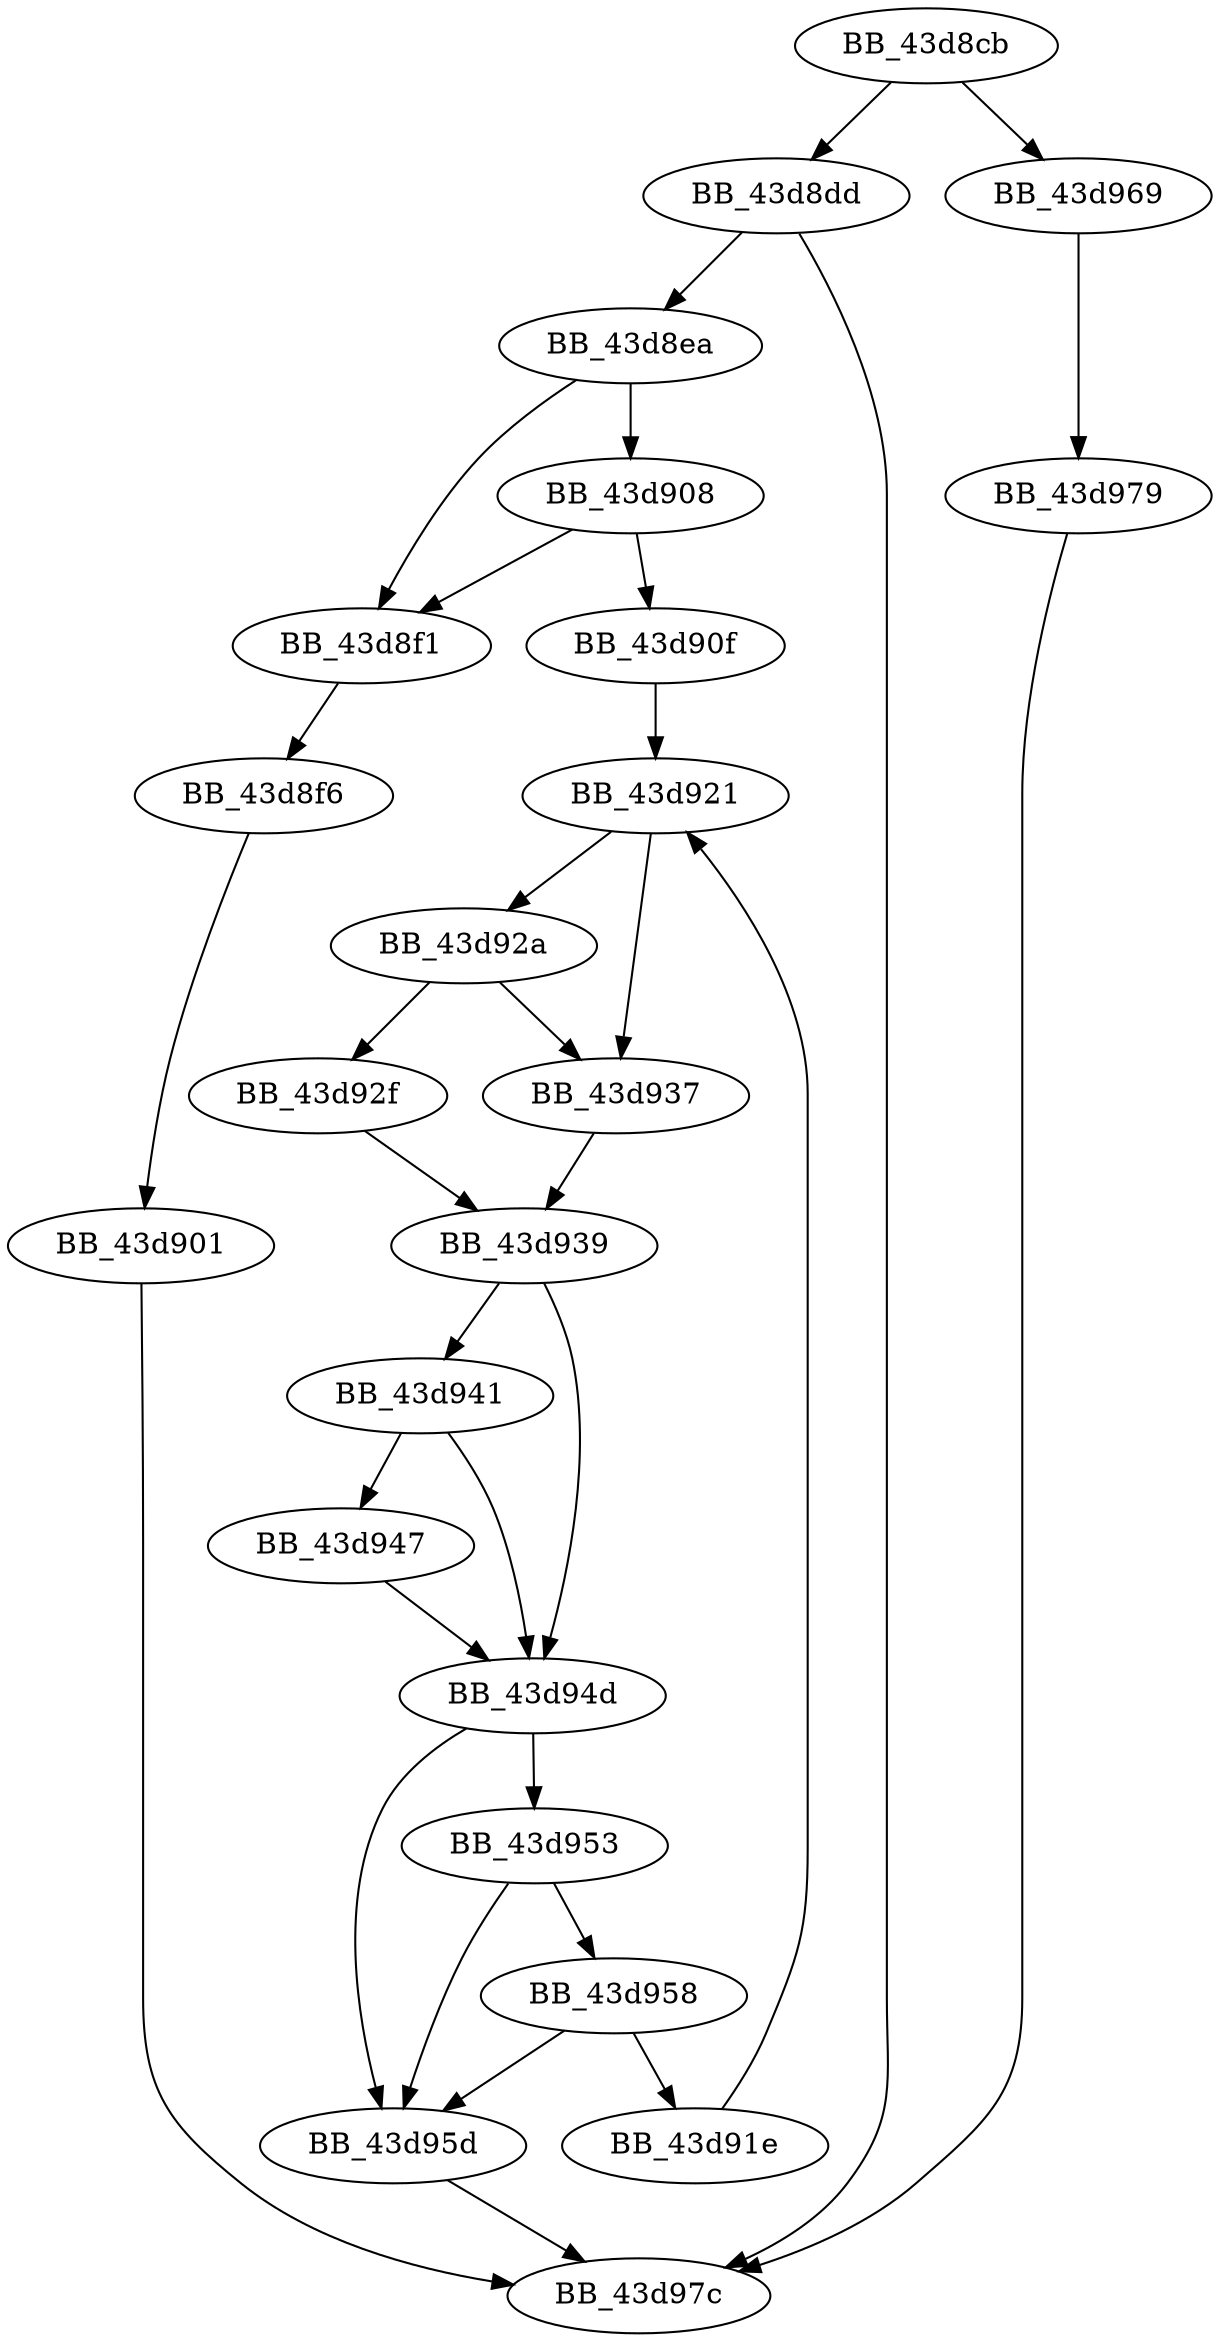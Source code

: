 DiGraph __wcsnicmp{
BB_43d8cb->BB_43d8dd
BB_43d8cb->BB_43d969
BB_43d8dd->BB_43d8ea
BB_43d8dd->BB_43d97c
BB_43d8ea->BB_43d8f1
BB_43d8ea->BB_43d908
BB_43d8f1->BB_43d8f6
BB_43d8f6->BB_43d901
BB_43d901->BB_43d97c
BB_43d908->BB_43d8f1
BB_43d908->BB_43d90f
BB_43d90f->BB_43d921
BB_43d91e->BB_43d921
BB_43d921->BB_43d92a
BB_43d921->BB_43d937
BB_43d92a->BB_43d92f
BB_43d92a->BB_43d937
BB_43d92f->BB_43d939
BB_43d937->BB_43d939
BB_43d939->BB_43d941
BB_43d939->BB_43d94d
BB_43d941->BB_43d947
BB_43d941->BB_43d94d
BB_43d947->BB_43d94d
BB_43d94d->BB_43d953
BB_43d94d->BB_43d95d
BB_43d953->BB_43d958
BB_43d953->BB_43d95d
BB_43d958->BB_43d91e
BB_43d958->BB_43d95d
BB_43d95d->BB_43d97c
BB_43d969->BB_43d979
BB_43d979->BB_43d97c
}
